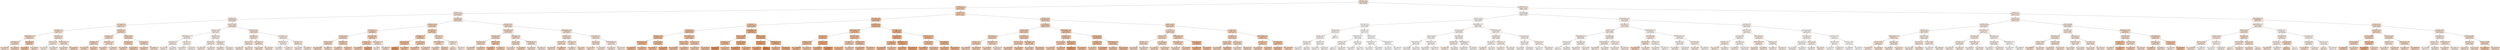digraph Tree {
node [shape=box, style="filled", color="black"] ;
0 [label="days_left <= 15.5\nmse = 13992056.445\nsamples = 165332\nvalue = 6570.569", fillcolor="#fae6d7"] ;
1 [label="duration <= 4.46\nmse = 18066875.084\nsamples = 43961\nvalue = 10531.393", fillcolor="#f6d3ba"] ;
0 -> 1 [labeldistance=2.5, labelangle=45, headlabel="True"] ;
2 [label="duration <= 2.54\nmse = 5511511.634\nsamples = 6838\nvalue = 6640.402", fillcolor="#fae6d7"] ;
1 -> 2 ;
3 [label="days_left <= 3.5\nmse = 2994254.91\nsamples = 4456\nvalue = 5949.857", fillcolor="#fae9dc"] ;
2 -> 3 ;
4 [label="source_city <= 2.5\nmse = 8284647.625\nsamples = 573\nvalue = 7772.443", fillcolor="#f9e0ce"] ;
3 -> 4 ;
5 [label="days_left <= 1.5\nmse = 6659275.444\nsamples = 384\nvalue = 7142.12", fillcolor="#f9e3d3"] ;
4 -> 5 ;
6 [label="destination_city <= 4.5\nmse = 9319561.542\nsamples = 113\nvalue = 8373.876", fillcolor="#f8ddca"] ;
5 -> 6 ;
7 [label="source_city <= 1.5\nmse = 7486984.567\nsamples = 105\nvalue = 8028.152", fillcolor="#f8dfcc"] ;
6 -> 7 ;
8 [label="mse = 6494675.073\nsamples = 87\nvalue = 7611.276", fillcolor="#f9e1d0"] ;
7 -> 8 ;
9 [label="mse = 7383346.497\nsamples = 18\nvalue = 10043.056", fillcolor="#f6d5bd"] ;
7 -> 9 ;
10 [label="source_city <= 1.0\nmse = 11213339.5\nsamples = 8\nvalue = 12911.5", fillcolor="#f4c7a8"] ;
6 -> 10 ;
11 [label="mse = 5124481.25\nsamples = 6\nvalue = 14430.5", fillcolor="#f2c09c"] ;
10 -> 11 ;
12 [label="mse = 1791582.25\nsamples = 2\nvalue = 8354.5", fillcolor="#f8ddca"] ;
10 -> 12 ;
13 [label="duration <= 1.71\nmse = 4653565.984\nsamples = 271\nvalue = 6628.509", fillcolor="#fae6d7"] ;
5 -> 13 ;
14 [label="duration <= 1.125\nmse = 2050082.479\nsamples = 65\nvalue = 5274.169", fillcolor="#fbece1"] ;
13 -> 14 ;
15 [label="mse = 542501.56\nsamples = 10\nvalue = 4091.2", fillcolor="#fcf2ea"] ;
14 -> 15 ;
16 [label="mse = 2023487.099\nsamples = 55\nvalue = 5489.255", fillcolor="#fbebe0"] ;
14 -> 16 ;
17 [label="destination_city <= 4.5\nmse = 4713669.73\nsamples = 206\nvalue = 7055.85", fillcolor="#f9e4d4"] ;
13 -> 17 ;
18 [label="mse = 3115509.561\nsamples = 190\nvalue = 6811.916", fillcolor="#fae5d6"] ;
17 -> 18 ;
19 [label="mse = 14594269.621\nsamples = 16\nvalue = 9952.562", fillcolor="#f6d6be"] ;
17 -> 19 ;
20 [label="duration <= 1.54\nmse = 9139679.773\nsamples = 189\nvalue = 9053.101", fillcolor="#f7dac5"] ;
4 -> 20 ;
21 [label="days_left <= 1.5\nmse = 8004514.903\nsamples = 67\nvalue = 7870.851", fillcolor="#f9e0ce"] ;
20 -> 21 ;
22 [label="duration <= 1.29\nmse = 6666436.595\nsamples = 11\nvalue = 9711.636", fillcolor="#f7d7c0"] ;
21 -> 22 ;
23 [label="mse = 7416260.765\nsamples = 9\nvalue = 9368.111", fillcolor="#f7d8c2"] ;
22 -> 23 ;
24 [label="mse = 371490.25\nsamples = 2\nvalue = 11257.5", fillcolor="#f5cfb4"] ;
22 -> 24 ;
25 [label="destination_city <= 1.0\nmse = 7471012.946\nsamples = 56\nvalue = 7509.268", fillcolor="#f9e1d0"] ;
21 -> 25 ;
26 [label="mse = 4728152.25\nsamples = 6\nvalue = 9029.5", fillcolor="#f7dac5"] ;
25 -> 26 ;
27 [label="mse = 7489543.614\nsamples = 50\nvalue = 7326.84", fillcolor="#f9e2d2"] ;
25 -> 27 ;
28 [label="duration <= 2.04\nmse = 8573943.298\nsamples = 122\nvalue = 9702.369", fillcolor="#f7d7c0"] ;
20 -> 28 ;
29 [label="duration <= 1.875\nmse = 9966829.346\nsamples = 23\nvalue = 10757.043", fillcolor="#f6d2b8"] ;
28 -> 29 ;
30 [label="mse = 5992461.688\nsamples = 12\nvalue = 9624.25", fillcolor="#f7d7c0"] ;
29 -> 30 ;
31 [label="mse = 11375486.512\nsamples = 11\nvalue = 11992.818", fillcolor="#f4ccaf"] ;
29 -> 31 ;
32 [label="source_city <= 4.5\nmse = 7931883.963\nsamples = 99\nvalue = 9457.343", fillcolor="#f7d8c2"] ;
28 -> 32 ;
33 [label="mse = 7012082.221\nsamples = 84\nvalue = 9824.571", fillcolor="#f7d6bf"] ;
32 -> 33 ;
34 [label="mse = 8098481.182\nsamples = 15\nvalue = 7400.867", fillcolor="#f9e2d1"] ;
32 -> 34 ;
35 [label="duration <= 1.625\nmse = 1651046.697\nsamples = 3883\nvalue = 5680.904", fillcolor="#fbeade"] ;
3 -> 35 ;
36 [label="duration <= 1.125\nmse = 507175.095\nsamples = 891\nvalue = 4401.4", fillcolor="#fcf0e8"] ;
35 -> 36 ;
37 [label="destination_city <= 4.5\nmse = 299949.515\nsamples = 189\nvalue = 3871.661", fillcolor="#fcf3ec"] ;
36 -> 37 ;
38 [label="source_city <= 4.5\nmse = 253507.956\nsamples = 113\nvalue = 4090.009", fillcolor="#fcf2ea"] ;
37 -> 38 ;
39 [label="mse = 19718.658\nsamples = 77\nvalue = 4424.792", fillcolor="#fcf0e8"] ;
38 -> 39 ;
40 [label="mse = 1082.608\nsamples = 36\nvalue = 3373.944", fillcolor="#fdf5f0"] ;
38 -> 40 ;
41 [label="days_left <= 7.5\nmse = 192718.197\nsamples = 76\nvalue = 3547.013", fillcolor="#fdf4ee"] ;
37 -> 41 ;
42 [label="mse = 684839.543\nsamples = 17\nvalue = 3729.529", fillcolor="#fdf3ed"] ;
41 -> 42 ;
43 [label="mse = 38556.448\nsamples = 59\nvalue = 3494.424", fillcolor="#fdf5ef"] ;
41 -> 43 ;
44 [label="duration <= 1.54\nmse = 467073.394\nsamples = 702\nvalue = 4544.021", fillcolor="#fcf0e7"] ;
36 -> 44 ;
45 [label="days_left <= 4.5\nmse = 403667.322\nsamples = 610\nvalue = 4467.231", fillcolor="#fcf0e7"] ;
44 -> 45 ;
46 [label="mse = 1565215.918\nsamples = 38\nvalue = 5137.763", fillcolor="#fbede2"] ;
45 -> 46 ;
47 [label="mse = 294647.768\nsamples = 572\nvalue = 4422.685", fillcolor="#fcf0e8"] ;
45 -> 47 ;
48 [label="source_city <= 3.0\nmse = 589148.97\nsamples = 92\nvalue = 5053.174", fillcolor="#fbede3"] ;
44 -> 48 ;
49 [label="mse = 558996.12\nsamples = 61\nvalue = 5240.246", fillcolor="#fbece1"] ;
48 -> 49 ;
50 [label="mse = 444114.512\nsamples = 31\nvalue = 4685.065", fillcolor="#fcefe6"] ;
48 -> 50 ;
51 [label="days_left <= 14.5\nmse = 1358973.544\nsamples = 2992\nvalue = 6061.933", fillcolor="#fae8db"] ;
35 -> 51 ;
52 [label="source_city <= 2.5\nmse = 946083.545\nsamples = 2712\nvalue = 6210.7", fillcolor="#fae8da"] ;
51 -> 52 ;
53 [label="duration <= 1.875\nmse = 558174.172\nsamples = 1850\nvalue = 6016.29", fillcolor="#fae8dc"] ;
52 -> 53 ;
54 [label="mse = 799021.378\nsamples = 333\nvalue = 5553.003", fillcolor="#fbebdf"] ;
53 -> 54 ;
55 [label="mse = 447847.932\nsamples = 1517\nvalue = 6117.987", fillcolor="#fae8db"] ;
53 -> 55 ;
56 [label="source_city <= 3.5\nmse = 1523401.783\nsamples = 862\nvalue = 6627.937", fillcolor="#fae6d7"] ;
52 -> 56 ;
57 [label="mse = 1172728.848\nsamples = 342\nvalue = 7103.944", fillcolor="#f9e3d3"] ;
56 -> 57 ;
58 [label="mse = 1507004.497\nsamples = 520\nvalue = 6314.871", fillcolor="#fae7d9"] ;
56 -> 58 ;
59 [label="source_city <= 1.5\nmse = 3067510.475\nsamples = 280\nvalue = 4621.018", fillcolor="#fcefe6"] ;
51 -> 59 ;
60 [label="destination_city <= 1.5\nmse = 2137803.771\nsamples = 163\nvalue = 3604.227", fillcolor="#fdf4ee"] ;
59 -> 60 ;
61 [label="mse = 596596.342\nsamples = 89\nvalue = 2798.079", fillcolor="#fef8f4"] ;
60 -> 61 ;
62 [label="mse = 2269771.142\nsamples = 74\nvalue = 4573.784", fillcolor="#fcefe7"] ;
60 -> 62 ;
63 [label="source_city <= 2.5\nmse = 915775.441\nsamples = 117\nvalue = 6037.573", fillcolor="#fae8db"] ;
59 -> 63 ;
64 [label="mse = 72016.499\nsamples = 31\nvalue = 5204.871", fillcolor="#fbece2"] ;
63 -> 64 ;
65 [label="mse = 879881.475\nsamples = 86\nvalue = 6337.733", fillcolor="#fae7d9"] ;
63 -> 65 ;
66 [label="days_left <= 3.5\nmse = 7659740.484\nsamples = 2382\nvalue = 7932.202", fillcolor="#f8dfcd"] ;
2 -> 66 ;
67 [label="duration <= 3.96\nmse = 14875402.546\nsamples = 350\nvalue = 10262.84", fillcolor="#f6d4bc"] ;
66 -> 67 ;
68 [label="source_city <= 2.5\nmse = 13149050.117\nsamples = 290\nvalue = 9900.779", fillcolor="#f7d6be"] ;
67 -> 68 ;
69 [label="duration <= 3.79\nmse = 9762392.961\nsamples = 200\nvalue = 9219.065", fillcolor="#f7d9c4"] ;
68 -> 69 ;
70 [label="duration <= 2.875\nmse = 9731882.068\nsamples = 189\nvalue = 9081.974", fillcolor="#f7dac5"] ;
69 -> 70 ;
71 [label="mse = 10044747.627\nsamples = 119\nvalue = 9575.891", fillcolor="#f7d7c1"] ;
70 -> 71 ;
72 [label="mse = 8080260.787\nsamples = 70\nvalue = 8242.314", fillcolor="#f8decb"] ;
70 -> 72 ;
73 [label="source_city <= 0.5\nmse = 4415421.157\nsamples = 11\nvalue = 11574.545", fillcolor="#f5ceb2"] ;
69 -> 73 ;
74 [label="mse = 6082108.222\nsamples = 3\nvalue = 10114.667", fillcolor="#f6d5bd"] ;
73 -> 74 ;
75 [label="mse = 2691489.75\nsamples = 8\nvalue = 12122.0", fillcolor="#f4cbae"] ;
73 -> 75 ;
76 [label="duration <= 3.835\nmse = 17347227.099\nsamples = 90\nvalue = 11415.7", fillcolor="#f5cfb3"] ;
68 -> 76 ;
77 [label="duration <= 3.71\nmse = 16605224.877\nsamples = 84\nvalue = 11735.167", fillcolor="#f5cdb1"] ;
76 -> 77 ;
78 [label="mse = 15486429.102\nsamples = 82\nvalue = 11551.537", fillcolor="#f5ceb2"] ;
77 -> 78 ;
79 [label="mse = 4410000.0\nsamples = 2\nvalue = 19264.0", fillcolor="#eda978"] ;
77 -> 79 ;
80 [label="destination_city <= 3.5\nmse = 6302878.472\nsamples = 6\nvalue = 6943.167", fillcolor="#f9e4d5"] ;
76 -> 80 ;
81 [label="mse = 33856.0\nsamples = 2\nvalue = 4637.0", fillcolor="#fcefe6"] ;
80 -> 81 ;
82 [label="mse = 5448586.188\nsamples = 4\nvalue = 8096.25", fillcolor="#f8dfcc"] ;
80 -> 82 ;
83 [label="source_city <= 3.5\nmse = 19523487.56\nsamples = 60\nvalue = 12012.8", fillcolor="#f4ccae"] ;
67 -> 83 ;
84 [label="days_left <= 1.5\nmse = 19080637.618\nsamples = 50\nvalue = 12694.68", fillcolor="#f4c8a9"] ;
83 -> 84 ;
85 [label="duration <= 4.125\nmse = 17714897.884\nsamples = 11\nvalue = 14919.455", fillcolor="#f2be99"] ;
84 -> 85 ;
86 [label="mse = 0.0\nsamples = 1\nvalue = 23501.0", fillcolor="#e99558"] ;
85 -> 86 ;
87 [label="mse = 11385666.21\nsamples = 10\nvalue = 14061.3", fillcolor="#f2c29f"] ;
85 -> 87 ;
88 [label="duration <= 4.375\nmse = 17676042.199\nsamples = 39\nvalue = 12067.179", fillcolor="#f4cbae"] ;
84 -> 88 ;
89 [label="mse = 17598848.795\nsamples = 33\nvalue = 12377.515", fillcolor="#f4caac"] ;
88 -> 89 ;
90 [label="mse = 14657586.889\nsamples = 6\nvalue = 10360.333", fillcolor="#f6d4bb"] ;
88 -> 90 ;
91 [label="source_city <= 4.5\nmse = 7788927.24\nsamples = 10\nvalue = 8603.4", fillcolor="#f8dcc8"] ;
83 -> 91 ;
92 [label="destination_city <= 4.0\nmse = 5208541.061\nsamples = 7\nvalue = 9832.714", fillcolor="#f7d6bf"] ;
91 -> 92 ;
93 [label="mse = 5521664.24\nsamples = 5\nvalue = 9148.6", fillcolor="#f7d9c4"] ;
92 -> 93 ;
94 [label="mse = 330625.0\nsamples = 2\nvalue = 11543.0", fillcolor="#f5ceb2"] ;
92 -> 94 ;
95 [label="days_left <= 2.5\nmse = 2055944.667\nsamples = 3\nvalue = 5735.0", fillcolor="#fbeade"] ;
91 -> 95 ;
96 [label="mse = 0.0\nsamples = 1\nvalue = 7651.0", fillcolor="#f9e1cf"] ;
95 -> 96 ;
97 [label="mse = 330625.0\nsamples = 2\nvalue = 4777.0", fillcolor="#fceee5"] ;
95 -> 97 ;
98 [label="days_left <= 10.5\nmse = 5320124.531\nsamples = 2032\nvalue = 7530.764", fillcolor="#f9e1d0"] ;
66 -> 98 ;
99 [label="destination_city <= 0.5\nmse = 6294288.659\nsamples = 1103\nvalue = 7901.715", fillcolor="#f8dfcd"] ;
98 -> 99 ;
100 [label="source_city <= 3.5\nmse = 6874809.026\nsamples = 152\nvalue = 9034.987", fillcolor="#f7dac5"] ;
99 -> 100 ;
101 [label="duration <= 4.125\nmse = 5381429.589\nsamples = 142\nvalue = 8731.296", fillcolor="#f8dbc7"] ;
100 -> 101 ;
102 [label="mse = 3816489.983\nsamples = 107\nvalue = 8143.346", fillcolor="#f8decc"] ;
101 -> 102 ;
103 [label="mse = 5878048.534\nsamples = 35\nvalue = 10528.743", fillcolor="#f6d3ba"] ;
101 -> 103 ;
104 [label="duration <= 3.625\nmse = 8174248.44\nsamples = 10\nvalue = 13347.4", fillcolor="#f3c5a4"] ;
100 -> 104 ;
105 [label="mse = 2385503.25\nsamples = 4\nvalue = 16042.5", fillcolor="#f0b890"] ;
104 -> 105 ;
106 [label="mse = 3962785.222\nsamples = 6\nvalue = 11550.667", fillcolor="#f5ceb2"] ;
104 -> 106 ;
107 [label="source_city <= 1.5\nmse = 5963421.368\nsamples = 951\nvalue = 7720.583", fillcolor="#f9e0cf"] ;
99 -> 107 ;
108 [label="duration <= 4.21\nmse = 6577588.47\nsamples = 448\nvalue = 8191.085", fillcolor="#f8decb"] ;
107 -> 108 ;
109 [label="mse = 2718179.322\nsamples = 382\nvalue = 7884.183", fillcolor="#f9e0ce"] ;
108 -> 109 ;
110 [label="mse = 25214954.663\nsamples = 66\nvalue = 9967.394", fillcolor="#f6d6be"] ;
108 -> 110 ;
111 [label="destination_city <= 2.5\nmse = 5043635.367\nsamples = 503\nvalue = 7301.527", fillcolor="#f9e2d2"] ;
107 -> 111 ;
112 [label="mse = 4165421.021\nsamples = 361\nvalue = 7861.061", fillcolor="#f9e0ce"] ;
111 -> 112 ;
113 [label="mse = 4456911.822\nsamples = 142\nvalue = 5879.049", fillcolor="#fae9dd"] ;
111 -> 113 ;
114 [label="destination_city <= 1.5\nmse = 3806144.362\nsamples = 929\nvalue = 7090.334", fillcolor="#f9e3d4"] ;
98 -> 114 ;
115 [label="duration <= 3.71\nmse = 2734073.635\nsamples = 395\nvalue = 7490.451", fillcolor="#f9e1d1"] ;
114 -> 115 ;
116 [label="duration <= 3.54\nmse = 2109272.744\nsamples = 308\nvalue = 7740.925", fillcolor="#f9e0cf"] ;
115 -> 116 ;
117 [label="mse = 864265.561\nsamples = 299\nvalue = 7627.505", fillcolor="#f9e1d0"] ;
116 -> 117 ;
118 [label="mse = 28845415.111\nsamples = 9\nvalue = 11509.0", fillcolor="#f5ceb2"] ;
116 -> 118 ;
119 [label="source_city <= 4.5\nmse = 3937602.734\nsamples = 87\nvalue = 6603.713", fillcolor="#fae6d7"] ;
115 -> 119 ;
120 [label="mse = 3884623.712\nsamples = 82\nvalue = 6475.463", fillcolor="#fae6d8"] ;
119 -> 120 ;
121 [label="mse = 112896.0\nsamples = 5\nvalue = 8707.0", fillcolor="#f8dcc7"] ;
119 -> 121 ;
122 [label="source_city <= 1.5\nmse = 4393137.951\nsamples = 534\nvalue = 6794.367", fillcolor="#fae5d6"] ;
114 -> 122 ;
123 [label="days_left <= 14.5\nmse = 5160159.9\nsamples = 339\nvalue = 7356.36", fillcolor="#f9e2d2"] ;
122 -> 123 ;
124 [label="mse = 3215120.193\nsamples = 273\nvalue = 7723.78", fillcolor="#f9e0cf"] ;
123 -> 124 ;
125 [label="mse = 10337408.032\nsamples = 66\nvalue = 5836.576", fillcolor="#fbe9dd"] ;
123 -> 125 ;
126 [label="destination_city <= 2.5\nmse = 1556096.396\nsamples = 195\nvalue = 5817.364", fillcolor="#fbe9dd"] ;
122 -> 126 ;
127 [label="mse = 1651373.127\nsamples = 85\nvalue = 6583.753", fillcolor="#fae6d7"] ;
126 -> 127 ;
128 [label="mse = 677898.512\nsamples = 110\nvalue = 5225.155", fillcolor="#fbece2"] ;
126 -> 128 ;
129 [label="days_left <= 3.5\nmse = 17077142.671\nsamples = 37123\nvalue = 11248.108", fillcolor="#f5cfb4"] ;
1 -> 129 ;
130 [label="source_city <= 2.5\nmse = 25983769.389\nsamples = 4806\nvalue = 14715.161", fillcolor="#f2bf9a"] ;
129 -> 130 ;
131 [label="stops <= 1.5\nmse = 23110314.522\nsamples = 3130\nvalue = 14042.333", fillcolor="#f2c29f"] ;
130 -> 131 ;
132 [label="days_left <= 1.5\nmse = 21519611.323\nsamples = 2890\nvalue = 13747.454", fillcolor="#f3c3a1"] ;
131 -> 132 ;
133 [label="duration <= 10.79\nmse = 20944729.505\nsamples = 793\nvalue = 15014.395", fillcolor="#f1bd98"] ;
132 -> 133 ;
134 [label="destination_city <= 3.5\nmse = 21125916.344\nsamples = 297\nvalue = 15897.886", fillcolor="#f1b991"] ;
133 -> 134 ;
135 [label="mse = 21688839.171\nsamples = 227\nvalue = 16244.075", fillcolor="#f0b78f"] ;
134 -> 135 ;
136 [label="mse = 17651464.527\nsamples = 70\nvalue = 14775.243", fillcolor="#f2bf9a"] ;
134 -> 136 ;
137 [label="duration <= 29.79\nmse = 20088978.938\nsamples = 496\nvalue = 14485.369", fillcolor="#f2c09c"] ;
133 -> 137 ;
138 [label="mse = 19818851.707\nsamples = 487\nvalue = 14393.94", fillcolor="#f2c09d"] ;
137 -> 138 ;
139 [label="mse = 9777784.889\nsamples = 9\nvalue = 19432.667", fillcolor="#eda877"] ;
137 -> 139 ;
140 [label="destination_city <= 3.5\nmse = 20900468.576\nsamples = 2097\nvalue = 13268.349", fillcolor="#f3c6a5"] ;
132 -> 140 ;
141 [label="duration <= 10.625\nmse = 23117351.703\nsamples = 1440\nvalue = 13790.468", fillcolor="#f3c3a1"] ;
140 -> 141 ;
142 [label="mse = 24145268.921\nsamples = 538\nvalue = 14425.63", fillcolor="#f2c09c"] ;
141 -> 142 ;
143 [label="mse = 22120098.133\nsamples = 902\nvalue = 13411.624", fillcolor="#f3c5a4"] ;
141 -> 143 ;
144 [label="source_city <= 1.5\nmse = 14134465.589\nsamples = 657\nvalue = 12123.979", fillcolor="#f4cbae"] ;
140 -> 144 ;
145 [label="mse = 11616270.694\nsamples = 489\nvalue = 11479.303", fillcolor="#f5ceb2"] ;
144 -> 145 ;
146 [label="mse = 16733366.497\nsamples = 168\nvalue = 14000.446", fillcolor="#f2c2a0"] ;
144 -> 146 ;
147 [label="destination_city <= 3.5\nmse = 28609607.408\nsamples = 240\nvalue = 17593.158", fillcolor="#efb184"] ;
131 -> 147 ;
148 [label="duration <= 16.875\nmse = 37767456.545\nsamples = 121\nvalue = 16461.554", fillcolor="#f0b68d"] ;
147 -> 148 ;
149 [label="days_left <= 1.5\nmse = 50104098.132\nsamples = 59\nvalue = 14696.627", fillcolor="#f2bf9a"] ;
148 -> 149 ;
150 [label="mse = 4387178.5\nsamples = 4\nvalue = 24602.0", fillcolor="#e88f50"] ;
149 -> 150 ;
151 [label="mse = 45774263.126\nsamples = 55\nvalue = 13976.236", fillcolor="#f2c2a0"] ;
149 -> 151 ;
152 [label="duration <= 23.25\nmse = 20242696.784\nsamples = 62\nvalue = 18141.081", fillcolor="#eeae80"] ;
148 -> 152 ;
153 [label="mse = 21291852.484\nsamples = 17\nvalue = 21564.471", fillcolor="#eb9e67"] ;
152 -> 153 ;
154 [label="mse = 13746370.293\nsamples = 45\nvalue = 16847.8", fillcolor="#f0b58a"] ;
152 -> 154 ;
155 [label="duration <= 22.125\nmse = 16671860.641\nsamples = 119\nvalue = 18743.782", fillcolor="#eeab7c"] ;
147 -> 155 ;
156 [label="duration <= 21.79\nmse = 22075120.522\nsamples = 51\nvalue = 20240.549", fillcolor="#eca471"] ;
155 -> 156 ;
157 [label="mse = 21408723.254\nsamples = 50\nvalue = 20093.16", fillcolor="#eca572"] ;
156 -> 157 ;
158 [label="mse = 0.0\nsamples = 1\nvalue = 27610.0", fillcolor="#e58139"] ;
156 -> 158 ;
159 [label="destination_city <= 4.5\nmse = 9679004.958\nsamples = 68\nvalue = 17621.206", fillcolor="#efb184"] ;
155 -> 159 ;
160 [label="mse = 7465014.088\nsamples = 20\nvalue = 15688.25", fillcolor="#f1ba93"] ;
159 -> 160 ;
161 [label="mse = 8396035.406\nsamples = 48\nvalue = 18426.604", fillcolor="#eead7e"] ;
159 -> 161 ;
162 [label="duration <= 12.04\nmse = 28925754.345\nsamples = 1676\nvalue = 15971.696", fillcolor="#f1b991"] ;
130 -> 162 ;
163 [label="destination_city <= 0.5\nmse = 31844567.366\nsamples = 693\nvalue = 14720.791", fillcolor="#f2bf9a"] ;
162 -> 163 ;
164 [label="source_city <= 4.5\nmse = 29339419.6\nsamples = 170\nvalue = 16195.847", fillcolor="#f0b88f"] ;
163 -> 164 ;
165 [label="duration <= 10.54\nmse = 28493879.628\nsamples = 123\nvalue = 15211.439", fillcolor="#f1bc96"] ;
164 -> 165 ;
166 [label="mse = 17186430.018\nsamples = 82\nvalue = 16254.61", fillcolor="#f0b78f"] ;
165 -> 166 ;
167 [label="mse = 44579547.795\nsamples = 41\nvalue = 13125.098", fillcolor="#f3c6a6"] ;
165 -> 167 ;
168 [label="duration <= 10.79\nmse = 22379274.358\nsamples = 47\nvalue = 18772.064", fillcolor="#eeab7c"] ;
164 -> 168 ;
169 [label="mse = 12399619.342\nsamples = 35\nvalue = 17326.171", fillcolor="#efb286"] ;
168 -> 169 ;
170 [label="mse = 27604344.854\nsamples = 12\nvalue = 22989.25", fillcolor="#ea975c"] ;
168 -> 170 ;
171 [label="duration <= 6.125\nmse = 31721738.495\nsamples = 523\nvalue = 14241.327", fillcolor="#f2c19e"] ;
163 -> 171 ;
172 [label="days_left <= 1.5\nmse = 26632317.196\nsamples = 82\nvalue = 11973.329", fillcolor="#f4ccaf"] ;
171 -> 172 ;
173 [label="mse = 41727145.923\nsamples = 14\nvalue = 15928.929", fillcolor="#f1b991"] ;
172 -> 173 ;
174 [label="mse = 19639937.408\nsamples = 68\nvalue = 11158.941", fillcolor="#f5d0b5"] ;
172 -> 174 ;
175 [label="duration <= 10.29\nmse = 31533782.171\nsamples = 441\nvalue = 14663.041", fillcolor="#f2bf9b"] ;
171 -> 175 ;
176 [label="mse = 32305528.668\nsamples = 344\nvalue = 15101.328", fillcolor="#f1bd97"] ;
175 -> 176 ;
177 [label="mse = 25699646.622\nsamples = 97\nvalue = 13108.701", fillcolor="#f3c7a6"] ;
175 -> 177 ;
178 [label="days_left <= 2.5\nmse = 24987208.803\nsamples = 983\nvalue = 16853.565", fillcolor="#f0b58a"] ;
162 -> 178 ;
179 [label="source_city <= 3.5\nmse = 26216289.873\nsamples = 570\nvalue = 17834.184", fillcolor="#efb083"] ;
178 -> 179 ;
180 [label="stops <= 1.5\nmse = 20660683.167\nsamples = 299\nvalue = 16437.682", fillcolor="#f0b78d"] ;
179 -> 180 ;
181 [label="mse = 19701133.762\nsamples = 275\nvalue = 16700.473", fillcolor="#f0b58b"] ;
180 -> 181 ;
182 [label="mse = 21797253.332\nsamples = 24\nvalue = 13426.542", fillcolor="#f3c5a4"] ;
180 -> 182 ;
183 [label="destination_city <= 1.5\nmse = 27820157.745\nsamples = 271\nvalue = 19374.974", fillcolor="#eda877"] ;
179 -> 183 ;
184 [label="mse = 22659955.55\nsamples = 120\nvalue = 17517.817", fillcolor="#efb185"] ;
183 -> 184 ;
185 [label="mse = 27001784.795\nsamples = 151\nvalue = 20850.861", fillcolor="#eca16c"] ;
183 -> 185 ;
186 [label="destination_city <= 1.5\nmse = 20132045.34\nsamples = 413\nvalue = 15500.167", fillcolor="#f1bb94"] ;
178 -> 186 ;
187 [label="duration <= 14.46\nmse = 24114035.247\nsamples = 152\nvalue = 14310.553", fillcolor="#f2c19d"] ;
186 -> 187 ;
188 [label="mse = 46049995.864\nsamples = 26\nvalue = 17384.462", fillcolor="#efb286"] ;
187 -> 188 ;
189 [label="mse = 17235456.078\nsamples = 126\nvalue = 13676.254", fillcolor="#f3c4a2"] ;
187 -> 189 ;
190 [label="source_city <= 4.5\nmse = 16508889.47\nsamples = 261\nvalue = 16192.969", fillcolor="#f0b88f"] ;
186 -> 190 ;
191 [label="mse = 16199353.238\nsamples = 188\nvalue = 15665.963", fillcolor="#f1ba93"] ;
190 -> 191 ;
192 [label="mse = 14748733.388\nsamples = 73\nvalue = 17550.192", fillcolor="#efb185"] ;
190 -> 192 ;
193 [label="days_left <= 10.5\nmse = 13699142.899\nsamples = 32317\nvalue = 10732.508", fillcolor="#f6d2b8"] ;
129 -> 193 ;
194 [label="stops <= 1.5\nmse = 14216954.676\nsamples = 17456\nvalue = 11514.711", fillcolor="#f5ceb2"] ;
193 -> 194 ;
195 [label="duration <= 8.46\nmse = 13358439.83\nsamples = 16105\nvalue = 11305.176", fillcolor="#f5cfb4"] ;
194 -> 195 ;
196 [label="source_city <= 3.5\nmse = 13088638.54\nsamples = 4272\nvalue = 10437.442", fillcolor="#f6d3ba"] ;
195 -> 196 ;
197 [label="days_left <= 8.5\nmse = 12927745.614\nsamples = 3156\nvalue = 10697.316", fillcolor="#f6d2b8"] ;
196 -> 197 ;
198 [label="mse = 11464039.493\nsamples = 2224\nvalue = 10427.783", fillcolor="#f6d3ba"] ;
197 -> 198 ;
199 [label="mse = 15833506.089\nsamples = 932\nvalue = 11340.491", fillcolor="#f5cfb4"] ;
197 -> 199 ;
200 [label="destination_city <= 3.5\nmse = 12812557.805\nsamples = 1116\nvalue = 9702.53", fillcolor="#f7d7c0"] ;
196 -> 200 ;
201 [label="mse = 11651182.369\nsamples = 932\nvalue = 10132.202", fillcolor="#f6d5bd"] ;
200 -> 201 ;
202 [label="mse = 13023427.205\nsamples = 184\nvalue = 7526.152", fillcolor="#f9e1d0"] ;
200 -> 202 ;
203 [label="source_city <= 2.5\nmse = 13085866.667\nsamples = 11833\nvalue = 11618.45", fillcolor="#f5ceb1"] ;
195 -> 203 ;
204 [label="duration <= 27.125\nmse = 11203203.736\nsamples = 6575\nvalue = 11196.905", fillcolor="#f5d0b5"] ;
203 -> 204 ;
205 [label="mse = 10926316.047\nsamples = 6255\nvalue = 11099.634", fillcolor="#f5d0b5"] ;
204 -> 205 ;
206 [label="mse = 12815446.405\nsamples = 320\nvalue = 13098.247", fillcolor="#f3c7a6"] ;
204 -> 206 ;
207 [label="destination_city <= 0.5\nmse = 14940013.978\nsamples = 5258\nvalue = 12145.581", fillcolor="#f4cbad"] ;
203 -> 207 ;
208 [label="mse = 13778004.232\nsamples = 1360\nvalue = 11269.197", fillcolor="#f5cfb4"] ;
207 -> 208 ;
209 [label="mse = 14983972.178\nsamples = 3898\nvalue = 12451.348", fillcolor="#f4caab"] ;
207 -> 209 ;
210 [label="destination_city <= 2.5\nmse = 17688621.328\nsamples = 1351\nvalue = 14012.537", fillcolor="#f2c29f"] ;
194 -> 210 ;
211 [label="source_city <= 4.5\nmse = 16528725.472\nsamples = 492\nvalue = 12256.827", fillcolor="#f4cbad"] ;
210 -> 211 ;
212 [label="duration <= 19.125\nmse = 12824286.411\nsamples = 441\nvalue = 11802.805", fillcolor="#f5cdb0"] ;
211 -> 212 ;
213 [label="mse = 15285618.254\nsamples = 328\nvalue = 11273.409", fillcolor="#f5cfb4"] ;
212 -> 213 ;
214 [label="mse = 2505080.585\nsamples = 113\nvalue = 13339.46", fillcolor="#f3c5a4"] ;
212 -> 214 ;
215 [label="duration <= 12.455\nmse = 31365617.11\nsamples = 51\nvalue = 16182.784", fillcolor="#f0b88f"] ;
211 -> 215 ;
216 [label="mse = 46291262.017\nsamples = 11\nvalue = 21799.273", fillcolor="#eb9d65"] ;
215 -> 216 ;
217 [label="mse = 16200619.438\nsamples = 40\nvalue = 14638.25", fillcolor="#f2bf9b"] ;
215 -> 217 ;
218 [label="source_city <= 2.5\nmse = 15576193.089\nsamples = 859\nvalue = 15018.136", fillcolor="#f1bd98"] ;
210 -> 218 ;
219 [label="duration <= 7.25\nmse = 15859716.463\nsamples = 533\nvalue = 15787.137", fillcolor="#f1ba92"] ;
218 -> 219 ;
220 [label="mse = 6073100.852\nsamples = 13\nvalue = 11539.615", fillcolor="#f5ceb2"] ;
219 -> 220 ;
221 [label="mse = 15642069.966\nsamples = 520\nvalue = 15893.325", fillcolor="#f1b991"] ;
219 -> 221 ;
222 [label="destination_city <= 4.5\nmse = 12564997.273\nsamples = 326\nvalue = 13760.844", fillcolor="#f3c3a1"] ;
218 -> 222 ;
223 [label="mse = 6245456.711\nsamples = 221\nvalue = 12949.362", fillcolor="#f3c7a7"] ;
222 -> 223 ;
224 [label="mse = 21562954.605\nsamples = 105\nvalue = 15468.819", fillcolor="#f1bb94"] ;
222 -> 224 ;
225 [label="duration <= 11.875\nmse = 11528054.87\nsamples = 14861\nvalue = 9813.718", fillcolor="#f7d6bf"] ;
193 -> 225 ;
226 [label="stops <= 1.5\nmse = 12392791.958\nsamples = 7789\nvalue = 9178.496", fillcolor="#f7d9c4"] ;
225 -> 226 ;
227 [label="duration <= 8.29\nmse = 11227421.143\nsamples = 7315\nvalue = 9056.051", fillcolor="#f7dac5"] ;
226 -> 227 ;
228 [label="days_left <= 14.5\nmse = 9811532.754\nsamples = 3865\nvalue = 8720.821", fillcolor="#f8dcc7"] ;
227 -> 228 ;
229 [label="mse = 9165207.08\nsamples = 3083\nvalue = 8887.836", fillcolor="#f8dbc6"] ;
228 -> 229 ;
230 [label="mse = 11816120.518\nsamples = 782\nvalue = 8062.375", fillcolor="#f8dfcc"] ;
228 -> 230 ;
231 [label="source_city <= 1.5\nmse = 12546689.356\nsamples = 3450\nvalue = 9431.604", fillcolor="#f7d8c2"] ;
227 -> 231 ;
232 [label="mse = 11083262.157\nsamples = 1198\nvalue = 8861.462", fillcolor="#f8dbc6"] ;
231 -> 232 ;
233 [label="mse = 13060276.161\nsamples = 2252\nvalue = 9734.904", fillcolor="#f7d7c0"] ;
231 -> 233 ;
234 [label="destination_city <= 4.5\nmse = 26575267.603\nsamples = 474\nvalue = 11068.131", fillcolor="#f5d0b6"] ;
226 -> 234 ;
235 [label="destination_city <= 2.5\nmse = 22830019.166\nsamples = 405\nvalue = 10218.306", fillcolor="#f6d4bc"] ;
234 -> 235 ;
236 [label="mse = 18773027.658\nsamples = 214\nvalue = 8989.439", fillcolor="#f7dac5"] ;
235 -> 236 ;
237 [label="mse = 23787884.862\nsamples = 191\nvalue = 11595.152", fillcolor="#f5ceb2"] ;
235 -> 237 ;
238 [label="source_city <= 0.5\nmse = 19438084.004\nsamples = 69\nvalue = 16056.232", fillcolor="#f0b890"] ;
234 -> 238 ;
239 [label="mse = 18205329.463\nsamples = 31\nvalue = 17773.613", fillcolor="#efb083"] ;
238 -> 239 ;
240 [label="mse = 16074803.85\nsamples = 38\nvalue = 14655.211", fillcolor="#f2bf9b"] ;
238 -> 240 ;
241 [label="stops <= 1.5\nmse = 9641755.457\nsamples = 7072\nvalue = 10513.342", fillcolor="#f6d3ba"] ;
225 -> 241 ;
242 [label="days_left <= 14.5\nmse = 9040405.138\nsamples = 6277\nvalue = 10281.088", fillcolor="#f6d4bc"] ;
241 -> 242 ;
243 [label="duration <= 27.96\nmse = 8315217.845\nsamples = 5035\nvalue = 10571.363", fillcolor="#f6d3b9"] ;
242 -> 243 ;
244 [label="mse = 8031302.887\nsamples = 4872\nvalue = 10478.415", fillcolor="#f6d3ba"] ;
243 -> 244 ;
245 [label="mse = 8824820.371\nsamples = 163\nvalue = 13349.54", fillcolor="#f3c5a4"] ;
243 -> 245 ;
246 [label="source_city <= 1.5\nmse = 10253926.533\nsamples = 1242\nvalue = 9104.328", fillcolor="#f7dac4"] ;
242 -> 246 ;
247 [label="mse = 9773844.545\nsamples = 476\nvalue = 7621.668", fillcolor="#f9e1d0"] ;
246 -> 247 ;
248 [label="mse = 8337355.204\nsamples = 766\nvalue = 10025.667", fillcolor="#f6d5bd"] ;
246 -> 248 ;
249 [label="destination_city <= 4.5\nmse = 10601107.468\nsamples = 795\nvalue = 12347.126", fillcolor="#f4caac"] ;
241 -> 249 ;
250 [label="duration <= 17.25\nmse = 8500214.657\nsamples = 570\nvalue = 11802.026", fillcolor="#f5cdb0"] ;
249 -> 250 ;
251 [label="mse = 13182573.698\nsamples = 258\nvalue = 10902.942", fillcolor="#f6d1b7"] ;
250 -> 251 ;
252 [label="mse = 3407065.16\nsamples = 312\nvalue = 12545.5", fillcolor="#f4c9aa"] ;
250 -> 252 ;
253 [label="days_left <= 14.5\nmse = 13263694.887\nsamples = 225\nvalue = 13728.044", fillcolor="#f3c4a2"] ;
249 -> 253 ;
254 [label="mse = 9912536.376\nsamples = 167\nvalue = 14560.03", fillcolor="#f2c09b"] ;
253 -> 254 ;
255 [label="mse = 15181028.836\nsamples = 58\nvalue = 11332.5", fillcolor="#f5cfb4"] ;
253 -> 255 ;
256 [label="duration <= 4.21\nmse = 4775701.447\nsamples = 121371\nvalue = 5135.945", fillcolor="#fbede2"] ;
0 -> 256 [labeldistance=2.5, labelangle=-45, headlabel="False"] ;
257 [label="duration <= 2.375\nmse = 1546690.639\nsamples = 17639\nvalue = 3145.237", fillcolor="#fdf6f1"] ;
256 -> 257 ;
258 [label="duration <= 1.375\nmse = 832050.825\nsamples = 10699\nvalue = 2602.3", fillcolor="#fef9f5"] ;
257 -> 258 ;
259 [label="source_city <= 1.0\nmse = 190719.991\nsamples = 2096\nvalue = 1825.587", fillcolor="#fffdfb"] ;
258 -> 259 ;
260 [label="days_left <= 44.5\nmse = 93795.396\nsamples = 143\nvalue = 2759.531", fillcolor="#fef8f4"] ;
259 -> 260 ;
261 [label="days_left <= 20.5\nmse = 84042.847\nsamples = 139\nvalue = 2778.194", fillcolor="#fef8f4"] ;
260 -> 261 ;
262 [label="days_left <= 18.5\nmse = 31484.694\nsamples = 21\nvalue = 2878.143", fillcolor="#fdf8f3"] ;
261 -> 262 ;
263 [label="mse = 51578.512\nsamples = 11\nvalue = 2829.182", fillcolor="#fef8f4"] ;
262 -> 263 ;
264 [label="mse = 3844.0\nsamples = 10\nvalue = 2932.0", fillcolor="#fdf7f3"] ;
262 -> 264 ;
265 [label="days_left <= 24.5\nmse = 91302.19\nsamples = 118\nvalue = 2760.407", fillcolor="#fef8f4"] ;
261 -> 265 ;
266 [label="mse = 112294.81\nsamples = 17\nvalue = 2715.118", fillcolor="#fef8f5"] ;
265 -> 266 ;
267 [label="mse = 87365.435\nsamples = 101\nvalue = 2768.03", fillcolor="#fef8f4"] ;
265 -> 267 ;
268 [label="mse = 0.0\nsamples = 4\nvalue = 2111.0", fillcolor="#fefbf9"] ;
260 -> 268 ;
269 [label="source_city <= 4.5\nmse = 129273.634\nsamples = 1953\nvalue = 1757.203", fillcolor="#fffdfc"] ;
259 -> 269 ;
270 [label="destination_city <= 1.0\nmse = 112234.647\nsamples = 1416\nvalue = 1825.606", fillcolor="#fffdfb"] ;
269 -> 270 ;
271 [label="duration <= 1.29\nmse = 136491.499\nsamples = 26\nvalue = 2675.962", fillcolor="#fef9f5"] ;
270 -> 271 ;
272 [label="mse = 0.0\nsamples = 11\nvalue = 2301.0", fillcolor="#fefaf8"] ;
271 -> 272 ;
273 [label="mse = 57871.929\nsamples = 15\nvalue = 2950.933", fillcolor="#fdf7f3"] ;
271 -> 273 ;
274 [label="days_left <= 17.5\nmse = 98002.224\nsamples = 1390\nvalue = 1809.7", fillcolor="#fffdfb"] ;
270 -> 274 ;
275 [label="mse = 471692.728\nsamples = 80\nvalue = 2091.35", fillcolor="#fefbf9"] ;
274 -> 275 ;
276 [label="mse = 70041.21\nsamples = 1310\nvalue = 1792.5", fillcolor="#fffdfb"] ;
274 -> 276 ;
277 [label="days_left <= 30.5\nmse = 129332.552\nsamples = 537\nvalue = 1576.834", fillcolor="#fffefd"] ;
269 -> 277 ;
278 [label="destination_city <= 3.0\nmse = 207951.771\nsamples = 206\nvalue = 1714.35", fillcolor="#fffdfc"] ;
277 -> 278 ;
279 [label="mse = 147564.297\nsamples = 93\nvalue = 1788.065", fillcolor="#fffdfb"] ;
278 -> 279 ;
280 [label="mse = 249498.429\nsamples = 113\nvalue = 1653.681", fillcolor="#fffdfd"] ;
278 -> 280 ;
281 [label="destination_city <= 3.0\nmse = 61309.795\nsamples = 331\nvalue = 1491.251", fillcolor="#fffefe"] ;
277 -> 281 ;
282 [label="mse = 1251.834\nsamples = 152\nvalue = 1448.408", fillcolor="#fffefe"] ;
281 -> 282 ;
283 [label="mse = 109426.546\nsamples = 179\nvalue = 1527.631", fillcolor="#fffefd"] ;
281 -> 283 ;
284 [label="destination_city <= 2.5\nmse = 805510.575\nsamples = 8603\nvalue = 2791.536", fillcolor="#fef8f4"] ;
258 -> 284 ;
285 [label="source_city <= 2.5\nmse = 445298.884\nsamples = 5878\nvalue = 2596.839", fillcolor="#fef9f5"] ;
284 -> 285 ;
286 [label="duration <= 2.04\nmse = 276496.539\nsamples = 4430\nvalue = 2461.99", fillcolor="#fefaf6"] ;
285 -> 286 ;
287 [label="destination_city <= 1.5\nmse = 42245.069\nsamples = 1596\nvalue = 2211.341", fillcolor="#fefbf8"] ;
286 -> 287 ;
288 [label="mse = 55239.898\nsamples = 860\nvalue = 2280.921", fillcolor="#fefaf8"] ;
287 -> 288 ;
289 [label="mse = 14793.913\nsamples = 736\nvalue = 2130.039", fillcolor="#fefbf9"] ;
287 -> 289 ;
290 [label="destination_city <= 0.5\nmse = 353112.585\nsamples = 2834\nvalue = 2603.146", fillcolor="#fef9f5"] ;
286 -> 290 ;
291 [label="mse = 338878.802\nsamples = 1457\nvalue = 2687.647", fillcolor="#fef8f5"] ;
290 -> 291 ;
292 [label="mse = 352623.927\nsamples = 1377\nvalue = 2513.736", fillcolor="#fef9f6"] ;
290 -> 292 ;
293 [label="source_city <= 3.5\nmse = 735898.001\nsamples = 1448\nvalue = 3009.393", fillcolor="#fdf7f2"] ;
285 -> 293 ;
294 [label="days_left <= 24.5\nmse = 645272.508\nsamples = 105\nvalue = 4061.667", fillcolor="#fcf2ea"] ;
293 -> 294 ;
295 [label="mse = 2068118.166\nsamples = 23\nvalue = 4622.913", fillcolor="#fcefe6"] ;
294 -> 295 ;
296 [label="mse = 133046.77\nsamples = 82\nvalue = 3904.244", fillcolor="#fcf3ec"] ;
294 -> 296 ;
297 [label="destination_city <= 0.5\nmse = 649644.361\nsamples = 1343\nvalue = 2927.123", fillcolor="#fdf7f3"] ;
293 -> 297 ;
298 [label="mse = 398782.586\nsamples = 776\nvalue = 3165.807", fillcolor="#fdf6f1"] ;
297 -> 298 ;
299 [label="mse = 808296.407\nsamples = 567\nvalue = 2600.459", fillcolor="#fef9f5"] ;
297 -> 299 ;
300 [label="destination_city <= 3.5\nmse = 1324364.045\nsamples = 2725\nvalue = 3211.51", fillcolor="#fdf6f1"] ;
284 -> 300 ;
301 [label="duration <= 1.96\nmse = 912896.607\nsamples = 1016\nvalue = 3698.908", fillcolor="#fdf4ed"] ;
300 -> 301 ;
302 [label="days_left <= 17.5\nmse = 825436.255\nsamples = 57\nvalue = 2718.088", fillcolor="#fef8f4"] ;
301 -> 302 ;
303 [label="mse = 586674.49\nsamples = 7\nvalue = 5000.714", fillcolor="#fbede3"] ;
302 -> 303 ;
304 [label="mse = 27285.61\nsamples = 50\nvalue = 2398.52", fillcolor="#fefaf7"] ;
302 -> 304 ;
305 [label="source_city <= 1.5\nmse = 857517.579\nsamples = 959\nvalue = 3757.205", fillcolor="#fdf3ed"] ;
301 -> 305 ;
306 [label="mse = 333181.405\nsamples = 611\nvalue = 3875.799", fillcolor="#fcf3ec"] ;
305 -> 306 ;
307 [label="mse = 1710070.365\nsamples = 348\nvalue = 3548.986", fillcolor="#fdf4ee"] ;
305 -> 307 ;
308 [label="source_city <= 2.5\nmse = 1343793.838\nsamples = 1709\nvalue = 2921.752", fillcolor="#fdf7f3"] ;
300 -> 308 ;
309 [label="source_city <= 0.5\nmse = 670732.599\nsamples = 1238\nvalue = 2764.925", fillcolor="#fef8f4"] ;
308 -> 309 ;
310 [label="mse = 253144.49\nsamples = 638\nvalue = 3045.68", fillcolor="#fdf7f2"] ;
309 -> 310 ;
311 [label="mse = 941828.148\nsamples = 600\nvalue = 2466.388", fillcolor="#fefaf6"] ;
309 -> 311 ;
312 [label="duration <= 2.125\nmse = 2878337.003\nsamples = 471\nvalue = 3333.964", fillcolor="#fdf5f0"] ;
308 -> 312 ;
313 [label="mse = 472712.487\nsamples = 127\nvalue = 2223.78", fillcolor="#fefbf8"] ;
312 -> 313 ;
314 [label="mse = 3143445.776\nsamples = 344\nvalue = 3743.828", fillcolor="#fdf3ed"] ;
312 -> 314 ;
315 [label="destination_city <= 3.5\nmse = 1493370.462\nsamples = 6940\nvalue = 3982.252", fillcolor="#fcf2eb"] ;
257 -> 315 ;
316 [label="source_city <= 3.5\nmse = 1299654.521\nsamples = 5906\nvalue = 4104.505", fillcolor="#fcf2ea"] ;
315 -> 316 ;
317 [label="duration <= 2.54\nmse = 794742.614\nsamples = 4942\nvalue = 4225.855", fillcolor="#fcf1e9"] ;
316 -> 317 ;
318 [label="destination_city <= 0.5\nmse = 460905.383\nsamples = 1010\nvalue = 3865.987", fillcolor="#fcf3ec"] ;
317 -> 318 ;
319 [label="duration <= 2.46\nmse = 80941.299\nsamples = 49\nvalue = 2645.612", fillcolor="#fef9f5"] ;
318 -> 319 ;
320 [label="mse = 0.0\nsamples = 23\nvalue = 2410.0", fillcolor="#fefaf7"] ;
319 -> 320 ;
321 [label="mse = 59993.96\nsamples = 26\nvalue = 2854.038", fillcolor="#fdf8f3"] ;
319 -> 321 ;
322 [label="source_city <= 2.5\nmse = 400469.222\nsamples = 961\nvalue = 3928.212", fillcolor="#fcf3eb"] ;
318 -> 322 ;
323 [label="mse = 491651.504\nsamples = 439\nvalue = 3750.223", fillcolor="#fdf3ed"] ;
322 -> 323 ;
324 [label="mse = 274735.902\nsamples = 522\nvalue = 4077.9", fillcolor="#fcf2ea"] ;
322 -> 324 ;
325 [label="duration <= 3.25\nmse = 838683.969\nsamples = 3932\nvalue = 4318.293", fillcolor="#fcf1e8"] ;
317 -> 325 ;
326 [label="destination_city <= 2.5\nmse = 403995.853\nsamples = 3256\nvalue = 4403.873", fillcolor="#fcf0e8"] ;
325 -> 326 ;
327 [label="mse = 388746.835\nsamples = 2775\nvalue = 4459.111", fillcolor="#fcf0e7"] ;
326 -> 327 ;
328 [label="mse = 372809.402\nsamples = 481\nvalue = 4085.191", fillcolor="#fcf2ea"] ;
326 -> 328 ;
329 [label="source_city <= 1.5\nmse = 2727202.592\nsamples = 676\nvalue = 3906.092", fillcolor="#fcf3ec"] ;
325 -> 329 ;
330 [label="mse = 2374254.168\nsamples = 443\nvalue = 3535.528", fillcolor="#fdf4ee"] ;
329 -> 330 ;
331 [label="mse = 2640791.793\nsamples = 233\nvalue = 4610.639", fillcolor="#fcefe6"] ;
329 -> 331 ;
332 [label="destination_city <= 0.5\nmse = 3425601.513\nsamples = 964\nvalue = 3482.396", fillcolor="#fdf5ef"] ;
316 -> 332 ;
333 [label="duration <= 3.875\nmse = 11996979.882\nsamples = 72\nvalue = 5415.917", fillcolor="#fbebe0"] ;
332 -> 333 ;
334 [label="days_left <= 25.0\nmse = 15470857.11\nsamples = 40\nvalue = 7020.2", fillcolor="#f9e4d4"] ;
333 -> 334 ;
335 [label="mse = 11883366.188\nsamples = 12\nvalue = 10881.25", fillcolor="#f6d1b7"] ;
334 -> 335 ;
336 [label="mse = 7881185.606\nsamples = 28\nvalue = 5365.464", fillcolor="#fbece1"] ;
334 -> 336 ;
337 [label="days_left <= 25.5\nmse = 416031.746\nsamples = 32\nvalue = 3410.562", fillcolor="#fdf5ef"] ;
333 -> 337 ;
338 [label="mse = 221168.914\nsamples = 9\nvalue = 4007.444", fillcolor="#fcf2eb"] ;
337 -> 338 ;
339 [label="mse = 298321.739\nsamples = 23\nvalue = 3177.0", fillcolor="#fdf6f1"] ;
337 -> 339 ;
340 [label="destination_city <= 2.5\nmse = 2407621.447\nsamples = 892\nvalue = 3326.327", fillcolor="#fdf5f0"] ;
332 -> 340 ;
341 [label="days_left <= 17.5\nmse = 2375548.524\nsamples = 696\nvalue = 3102.335", fillcolor="#fdf6f2"] ;
340 -> 341 ;
342 [label="mse = 3593009.965\nsamples = 45\nvalue = 4084.889", fillcolor="#fcf2ea"] ;
341 -> 342 ;
343 [label="mse = 2220045.693\nsamples = 651\nvalue = 3034.416", fillcolor="#fdf7f2"] ;
341 -> 343 ;
344 [label="days_left <= 30.5\nmse = 1710684.126\nsamples = 196\nvalue = 4121.73", fillcolor="#fcf2ea"] ;
340 -> 344 ;
345 [label="mse = 526777.656\nsamples = 100\nvalue = 5060.62", fillcolor="#fbede3"] ;
344 -> 345 ;
346 [label="mse = 1069169.827\nsamples = 96\nvalue = 3143.719", fillcolor="#fdf6f1"] ;
344 -> 346 ;
347 [label="days_left <= 30.5\nmse = 2026867.92\nsamples = 1034\nvalue = 3283.967", fillcolor="#fdf6f0"] ;
315 -> 347 ;
348 [label="source_city <= 2.5\nmse = 2217285.101\nsamples = 472\nvalue = 3798.833", fillcolor="#fdf3ec"] ;
347 -> 348 ;
349 [label="source_city <= 0.5\nmse = 2033633.53\nsamples = 313\nvalue = 3347.31", fillcolor="#fdf5f0"] ;
348 -> 349 ;
350 [label="days_left <= 23.5\nmse = 1308112.145\nsamples = 36\nvalue = 4854.722", fillcolor="#fceee4"] ;
349 -> 350 ;
351 [label="mse = 1211451.398\nsamples = 17\nvalue = 5570.118", fillcolor="#fbebdf"] ;
350 -> 351 ;
352 [label="mse = 526964.127\nsamples = 19\nvalue = 4214.632", fillcolor="#fcf1e9"] ;
350 -> 352 ;
353 [label="days_left <= 17.5\nmse = 1794228.796\nsamples = 277\nvalue = 3151.401", fillcolor="#fdf6f1"] ;
349 -> 353 ;
354 [label="mse = 4184015.812\nsamples = 38\nvalue = 4231.632", fillcolor="#fcf1e9"] ;
353 -> 354 ;
355 [label="mse = 1199231.835\nsamples = 239\nvalue = 2979.649", fillcolor="#fdf7f3"] ;
353 -> 355 ;
356 [label="source_city <= 3.5\nmse = 1387430.281\nsamples = 159\nvalue = 4687.679", fillcolor="#fcefe6"] ;
348 -> 356 ;
357 [label="destination_city <= 4.5\nmse = 547920.444\nsamples = 73\nvalue = 5649.342", fillcolor="#fbeade"] ;
356 -> 357 ;
358 [label="mse = 60273.434\nsamples = 16\nvalue = 6370.062", fillcolor="#fae7d9"] ;
357 -> 358 ;
359 [label="mse = 498068.56\nsamples = 57\nvalue = 5447.035", fillcolor="#fbebe0"] ;
357 -> 359 ;
360 [label="duration <= 4.125\nmse = 648697.702\nsamples = 86\nvalue = 3871.384", fillcolor="#fcf3ec"] ;
356 -> 360 ;
361 [label="mse = 494592.129\nsamples = 53\nvalue = 3520.943", fillcolor="#fdf4ee"] ;
360 -> 361 ;
362 [label="mse = 382187.016\nsamples = 33\nvalue = 4434.212", fillcolor="#fcf0e8"] ;
360 -> 362 ;
363 [label="source_city <= 3.5\nmse = 1457328.034\nsamples = 562\nvalue = 2851.553", fillcolor="#fdf8f3"] ;
347 -> 363 ;
364 [label="source_city <= 2.5\nmse = 1349441.035\nsamples = 480\nvalue = 2962.419", fillcolor="#fdf7f3"] ;
363 -> 364 ;
365 [label="source_city <= 1.5\nmse = 1194067.404\nsamples = 393\nvalue = 2772.468", fillcolor="#fef8f4"] ;
364 -> 365 ;
366 [label="mse = 1217443.444\nsamples = 334\nvalue = 2899.683", fillcolor="#fdf7f3"] ;
365 -> 366 ;
367 [label="mse = 451485.195\nsamples = 59\nvalue = 2052.305", fillcolor="#fefbf9"] ;
365 -> 367 ;
368 [label="duration <= 3.46\nmse = 1152059.56\nsamples = 87\nvalue = 3820.471", fillcolor="#fdf3ec"] ;
364 -> 368 ;
369 [label="mse = 68904.643\nsamples = 57\nvalue = 3073.667", fillcolor="#fdf7f2"] ;
368 -> 369 ;
370 [label="mse = 137032.64\nsamples = 30\nvalue = 5239.4", fillcolor="#fbece1"] ;
368 -> 370 ;
371 [label="days_left <= 38.5\nmse = 1595754.121\nsamples = 82\nvalue = 2202.585", fillcolor="#fefbf8"] ;
363 -> 371 ;
372 [label="days_left <= 34.5\nmse = 2020131.182\nsamples = 45\nvalue = 2676.2", fillcolor="#fef9f5"] ;
371 -> 372 ;
373 [label="mse = 396570.692\nsamples = 23\nvalue = 1528.783", fillcolor="#fffefd"] ;
372 -> 373 ;
374 [label="mse = 902104.539\nsamples = 22\nvalue = 3875.773", fillcolor="#fcf3ec"] ;
372 -> 374 ;
375 [label="duration <= 3.96\nmse = 475012.894\nsamples = 37\nvalue = 1626.568", fillcolor="#fffefd"] ;
371 -> 375 ;
376 [label="mse = 692830.889\nsamples = 15\nvalue = 2073.333", fillcolor="#fefbf9"] ;
375 -> 376 ;
377 [label="mse = 97620.862\nsamples = 22\nvalue = 1321.955", fillcolor="#ffffff"] ;
375 -> 377 ;
378 [label="stops <= 1.5\nmse = 4536317.507\nsamples = 103732\nvalue = 5474.453", fillcolor="#fbebe0"] ;
256 -> 378 ;
379 [label="duration <= 8.29\nmse = 3980274.058\nsamples = 97022\nvalue = 5359.114", fillcolor="#fbece1"] ;
378 -> 379 ;
380 [label="days_left <= 38.5\nmse = 4164870.845\nsamples = 29170\nvalue = 4896.021", fillcolor="#fbeee4"] ;
379 -> 380 ;
381 [label="days_left <= 17.5\nmse = 4220233.677\nsamples = 19859\nvalue = 5162.712", fillcolor="#fbede2"] ;
380 -> 381 ;
382 [label="destination_city <= 0.5\nmse = 8239152.721\nsamples = 1612\nvalue = 6137.886", fillcolor="#fae8db"] ;
381 -> 382 ;
383 [label="duration <= 4.96\nmse = 10274553.109\nsamples = 325\nvalue = 6566.554", fillcolor="#fae6d7"] ;
382 -> 383 ;
384 [label="mse = 6026508.914\nsamples = 36\nvalue = 5228.444", fillcolor="#fbece2"] ;
383 -> 384 ;
385 [label="mse = 10552894.742\nsamples = 289\nvalue = 6733.239", fillcolor="#fae5d6"] ;
383 -> 385 ;
386 [label="source_city <= 2.5\nmse = 7667041.847\nsamples = 1287\nvalue = 6029.637", fillcolor="#fae8dc"] ;
382 -> 386 ;
387 [label="mse = 7880503.301\nsamples = 843\nvalue = 5862.413", fillcolor="#fbe9dd"] ;
386 -> 387 ;
388 [label="mse = 7107853.375\nsamples = 444\nvalue = 6347.137", fillcolor="#fae7d9"] ;
386 -> 388 ;
389 [label="source_city <= 3.5\nmse = 3773755.864\nsamples = 18247\nvalue = 5076.562", fillcolor="#fbede3"] ;
381 -> 389 ;
390 [label="source_city <= 2.5\nmse = 3943206.53\nsamples = 13744\nvalue = 5195.105", fillcolor="#fbece2"] ;
389 -> 390 ;
391 [label="mse = 3812134.482\nsamples = 11218\nvalue = 4995.924", fillcolor="#fbede3"] ;
390 -> 391 ;
392 [label="mse = 3566658.721\nsamples = 2526\nvalue = 6079.668", fillcolor="#fae8db"] ;
390 -> 392 ;
393 [label="duration <= 4.625\nmse = 3082759.341\nsamples = 4503\nvalue = 4714.746", fillcolor="#fcefe5"] ;
389 -> 393 ;
394 [label="mse = 1575348.984\nsamples = 137\nvalue = 3310.036", fillcolor="#fdf5f0"] ;
393 -> 394 ;
395 [label="mse = 3066200.249\nsamples = 4366\nvalue = 4758.824", fillcolor="#fcefe5"] ;
393 -> 395 ;
396 [label="destination_city <= 3.5\nmse = 3571544.22\nsamples = 9311\nvalue = 4327.207", fillcolor="#fcf1e8"] ;
380 -> 396 ;
397 [label="source_city <= 3.5\nmse = 3455096.643\nsamples = 7185\nvalue = 4503.53", fillcolor="#fcf0e7"] ;
396 -> 397 ;
398 [label="source_city <= 2.5\nmse = 3601638.703\nsamples = 5199\nvalue = 4682.972", fillcolor="#fcefe6"] ;
397 -> 398 ;
399 [label="mse = 3595512.575\nsamples = 4257\nvalue = 4559.765", fillcolor="#fcefe7"] ;
398 -> 399 ;
400 [label="mse = 3250710.565\nsamples = 942\nvalue = 5239.76", fillcolor="#fbece1"] ;
398 -> 400 ;
401 [label="destination_city <= 0.5\nmse = 2766519.066\nsamples = 1986\nvalue = 4033.782", fillcolor="#fcf2eb"] ;
397 -> 401 ;
402 [label="mse = 1828530.302\nsamples = 490\nvalue = 3576.329", fillcolor="#fdf4ee"] ;
401 -> 402 ;
403 [label="mse = 2982755.45\nsamples = 1496\nvalue = 4183.616", fillcolor="#fcf1e9"] ;
401 -> 403 ;
404 [label="source_city <= 3.5\nmse = 3504924.023\nsamples = 2126\nvalue = 3731.31", fillcolor="#fdf3ed"] ;
396 -> 404 ;
405 [label="source_city <= 0.5\nmse = 3333089.767\nsamples = 1811\nvalue = 3949.637", fillcolor="#fcf2eb"] ;
404 -> 405 ;
406 [label="mse = 2862720.037\nsamples = 533\nvalue = 3478.792", fillcolor="#fdf5ef"] ;
405 -> 406 ;
407 [label="mse = 3398240.537\nsamples = 1278\nvalue = 4146.006", fillcolor="#fcf1ea"] ;
405 -> 407 ;
408 [label="destination_city <= 4.5\nmse = 2643241.723\nsamples = 315\nvalue = 2476.102", fillcolor="#fef9f6"] ;
404 -> 408 ;
409 [label="mse = 1867213.064\nsamples = 147\nvalue = 2069.211", fillcolor="#fefbf9"] ;
408 -> 409 ;
410 [label="mse = 3050644.852\nsamples = 168\nvalue = 2832.131", fillcolor="#fef8f4"] ;
408 -> 410 ;
411 [label="duration <= 28.96\nmse = 3769083.286\nsamples = 67852\nvalue = 5558.201", fillcolor="#fbebdf"] ;
379 -> 411 ;
412 [label="days_left <= 17.5\nmse = 3540724.451\nsamples = 66945\nvalue = 5521.014", fillcolor="#fbebdf"] ;
411 -> 412 ;
413 [label="source_city <= 2.5\nmse = 8172387.787\nsamples = 3901\nvalue = 6538.094", fillcolor="#fae6d8"] ;
412 -> 413 ;
414 [label="duration <= 8.625\nmse = 7627710.997\nsamples = 2148\nvalue = 6164.512", fillcolor="#fae8db"] ;
413 -> 414 ;
415 [label="mse = 18066980.82\nsamples = 63\nvalue = 7850.54", fillcolor="#f9e0ce"] ;
414 -> 415 ;
416 [label="mse = 7223790.209\nsamples = 2085\nvalue = 6113.567", fillcolor="#fae8db"] ;
414 -> 416 ;
417 [label="duration <= 17.54\nmse = 8459239.398\nsamples = 1753\nvalue = 6995.855", fillcolor="#f9e4d4"] ;
413 -> 417 ;
418 [label="mse = 8618604.979\nsamples = 1229\nvalue = 6790.859", fillcolor="#fae5d6"] ;
417 -> 418 ;
419 [label="mse = 7755729.768\nsamples = 524\nvalue = 7476.655", fillcolor="#f9e2d1"] ;
417 -> 419 ;
420 [label="source_city <= 1.5\nmse = 3186159.119\nsamples = 63044\nvalue = 5458.079", fillcolor="#fbebe0"] ;
412 -> 420 ;
421 [label="destination_city <= 3.5\nmse = 2827785.094\nsamples = 23859\nvalue = 5182.51", fillcolor="#fbece2"] ;
420 -> 421 ;
422 [label="mse = 3228544.583\nsamples = 14867\nvalue = 5494.603", fillcolor="#fbebe0"] ;
421 -> 422 ;
423 [label="mse = 1737887.884\nsamples = 8992\nvalue = 4666.509", fillcolor="#fcefe6"] ;
421 -> 423 ;
424 [label="source_city <= 3.5\nmse = 3329975.798\nsamples = 39185\nvalue = 5625.868", fillcolor="#fbeadf"] ;
420 -> 424 ;
425 [label="mse = 3174201.183\nsamples = 21550\nvalue = 5893.254", fillcolor="#fae9dd"] ;
424 -> 425 ;
426 [label="mse = 3326201.912\nsamples = 17635\nvalue = 5299.122", fillcolor="#fbece1"] ;
424 -> 426 ;
427 [label="destination_city <= 2.5\nmse = 12988135.958\nsamples = 907\nvalue = 8302.991", fillcolor="#f8deca"] ;
411 -> 427 ;
428 [label="duration <= 29.04\nmse = 7209330.481\nsamples = 531\nvalue = 7666.369", fillcolor="#f9e1cf"] ;
427 -> 428 ;
429 [label="days_left <= 20.5\nmse = 40790778.331\nsamples = 11\nvalue = 14307.818", fillcolor="#f2c19d"] ;
428 -> 429 ;
430 [label="mse = 109892.25\nsamples = 2\nvalue = 7052.5", fillcolor="#f9e4d4"] ;
429 -> 430 ;
431 [label="mse = 35533788.543\nsamples = 9\nvalue = 15920.111", fillcolor="#f1b991"] ;
429 -> 431 ;
432 [label="days_left <= 16.5\nmse = 5546143.908\nsamples = 520\nvalue = 7525.877", fillcolor="#f9e1d0"] ;
428 -> 432 ;
433 [label="mse = 36427192.684\nsamples = 32\nvalue = 10934.562", fillcolor="#f5d1b7"] ;
432 -> 433 ;
434 [label="mse = 2709285.102\nsamples = 488\nvalue = 7302.357", fillcolor="#f9e2d2"] ;
432 -> 434 ;
435 [label="source_city <= 4.5\nmse = 19768493.037\nsamples = 376\nvalue = 9202.051", fillcolor="#f7d9c4"] ;
427 -> 435 ;
436 [label="source_city <= 1.5\nmse = 13003934.134\nsamples = 288\nvalue = 8016.031", fillcolor="#f8dfcd"] ;
435 -> 436 ;
437 [label="mse = 46428627.34\nsamples = 51\nvalue = 10744.588", fillcolor="#f6d2b8"] ;
436 -> 437 ;
438 [label="mse = 3864430.71\nsamples = 237\nvalue = 7428.873", fillcolor="#f9e2d1"] ;
436 -> 438 ;
439 [label="duration <= 30.875\nmse = 22237315.404\nsamples = 88\nvalue = 13083.568", fillcolor="#f3c7a6"] ;
435 -> 439 ;
440 [label="mse = 813270.099\nsamples = 18\nvalue = 4975.111", fillcolor="#fbede3"] ;
439 -> 440 ;
441 [label="mse = 6492606.954\nsamples = 70\nvalue = 15168.6", fillcolor="#f1bd97"] ;
439 -> 441 ;
442 [label="destination_city <= 1.5\nmse = 9602692.017\nsamples = 6710\nvalue = 7142.17", fillcolor="#f9e3d3"] ;
378 -> 442 ;
443 [label="destination_city <= 0.5\nmse = 7421959.047\nsamples = 888\nvalue = 5133.322", fillcolor="#fbede2"] ;
442 -> 443 ;
444 [label="duration <= 15.71\nmse = 7528386.24\nsamples = 466\nvalue = 6265.227", fillcolor="#fae7da"] ;
443 -> 444 ;
445 [label="days_left <= 40.5\nmse = 10514663.468\nsamples = 278\nvalue = 5487.568", fillcolor="#fbebe0"] ;
444 -> 445 ;
446 [label="duration <= 15.085\nmse = 11066841.951\nsamples = 233\nvalue = 5895.704", fillcolor="#fae9dd"] ;
445 -> 446 ;
447 [label="mse = 11146083.446\nsamples = 212\nvalue = 6166.958", fillcolor="#fae8db"] ;
446 -> 447 ;
448 [label="mse = 2025413.937\nsamples = 21\nvalue = 3157.333", fillcolor="#fdf6f1"] ;
446 -> 448 ;
449 [label="source_city <= 2.5\nmse = 2327357.511\nsamples = 45\nvalue = 3374.333", fillcolor="#fdf5f0"] ;
445 -> 449 ;
450 [label="mse = 115756.116\nsamples = 15\nvalue = 2355.867", fillcolor="#fefaf7"] ;
449 -> 450 ;
451 [label="mse = 2655202.446\nsamples = 30\nvalue = 3883.567", fillcolor="#fcf3ec"] ;
449 -> 451 ;
452 [label="source_city <= 2.5\nmse = 895876.428\nsamples = 188\nvalue = 7415.17", fillcolor="#f9e2d1"] ;
444 -> 452 ;
453 [label="duration <= 16.585\nmse = 2756520.694\nsamples = 35\nvalue = 6338.143", fillcolor="#fae7d9"] ;
452 -> 453 ;
454 [label="mse = 0.0\nsamples = 11\nvalue = 5177.0", fillcolor="#fbede2"] ;
453 -> 454 ;
455 [label="mse = 3118750.139\nsamples = 24\nvalue = 6870.333", fillcolor="#fae4d5"] ;
453 -> 455 ;
456 [label="duration <= 31.71\nmse = 144179.62\nsamples = 153\nvalue = 7661.549", fillcolor="#f9e1cf"] ;
452 -> 456 ;
457 [label="mse = 113031.427\nsamples = 152\nvalue = 7676.033", fillcolor="#f9e1cf"] ;
456 -> 457 ;
458 [label="mse = 0.0\nsamples = 1\nvalue = 5460.0", fillcolor="#fbebe0"] ;
456 -> 458 ;
459 [label="duration <= 9.0\nmse = 4327329.571\nsamples = 422\nvalue = 3883.398", fillcolor="#fcf3ec"] ;
443 -> 459 ;
460 [label="duration <= 8.875\nmse = 8639136.328\nsamples = 96\nvalue = 5329.427", fillcolor="#fbece1"] ;
459 -> 460 ;
461 [label="source_city <= 1.0\nmse = 4191580.71\nsamples = 82\nvalue = 4664.183", fillcolor="#fcefe6"] ;
460 -> 461 ;
462 [label="mse = 6780264.248\nsamples = 11\nvalue = 7143.455", fillcolor="#f9e3d3"] ;
461 -> 462 ;
463 [label="mse = 2690655.418\nsamples = 71\nvalue = 4280.07", fillcolor="#fcf1e9"] ;
461 -> 463 ;
464 [label="days_left <= 37.5\nmse = 16914860.408\nsamples = 14\nvalue = 9225.857", fillcolor="#f7d9c3"] ;
460 -> 464 ;
465 [label="mse = 0.0\nsamples = 10\nvalue = 11827.0", fillcolor="#f5cdb0"] ;
464 -> 465 ;
466 [label="mse = 0.0\nsamples = 4\nvalue = 2723.0", fillcolor="#fef8f4"] ;
464 -> 466 ;
467 [label="days_left <= 19.5\nmse = 2260514.03\nsamples = 326\nvalue = 3457.574", fillcolor="#fdf5ef"] ;
459 -> 467 ;
468 [label="duration <= 9.915\nmse = 7589614.425\nsamples = 37\nvalue = 4946.703", fillcolor="#fbeee4"] ;
467 -> 468 ;
469 [label="mse = 16511864.359\nsamples = 8\nvalue = 7991.125", fillcolor="#f8dfcd"] ;
468 -> 469 ;
470 [label="mse = 1866142.257\nsamples = 29\nvalue = 4106.862", fillcolor="#fcf2ea"] ;
468 -> 470 ;
471 [label="source_city <= 1.0\nmse = 1257992.257\nsamples = 289\nvalue = 3266.924", fillcolor="#fdf6f0"] ;
467 -> 471 ;
472 [label="mse = 0.0\nsamples = 10\nvalue = 5942.0", fillcolor="#fae9dc"] ;
471 -> 472 ;
473 [label="mse = 1037399.833\nsamples = 279\nvalue = 3171.043", fillcolor="#fdf6f1"] ;
471 -> 473 ;
474 [label="days_left <= 24.5\nmse = 9225917.839\nsamples = 5822\nvalue = 7448.569", fillcolor="#f9e2d1"] ;
442 -> 474 ;
475 [label="days_left <= 17.5\nmse = 12525380.191\nsamples = 1545\nvalue = 8460.583", fillcolor="#f8ddc9"] ;
474 -> 475 ;
476 [label="duration <= 32.625\nmse = 14225682.943\nsamples = 351\nvalue = 9839.766", fillcolor="#f7d6bf"] ;
475 -> 476 ;
477 [label="duration <= 9.585\nmse = 13163695.881\nsamples = 341\nvalue = 9720.041", fillcolor="#f7d7c0"] ;
476 -> 477 ;
478 [label="mse = 20041930.031\nsamples = 83\nvalue = 10981.663", fillcolor="#f5d1b6"] ;
477 -> 478 ;
479 [label="mse = 10274144.754\nsamples = 258\nvalue = 9314.171", fillcolor="#f7d9c3"] ;
477 -> 479 ;
480 [label="duration <= 34.295\nmse = 33282749.84\nsamples = 10\nvalue = 13922.4", fillcolor="#f3c3a0"] ;
476 -> 480 ;
481 [label="mse = 12283156.96\nsamples = 5\nvalue = 18824.2", fillcolor="#eeab7b"] ;
480 -> 481 ;
482 [label="mse = 6227056.24\nsamples = 5\nvalue = 9020.6", fillcolor="#f7dac5"] ;
480 -> 482 ;
483 [label="source_city <= 1.5\nmse = 11301988.58\nsamples = 1194\nvalue = 8055.145", fillcolor="#f8dfcc"] ;
475 -> 483 ;
484 [label="duration <= 13.79\nmse = 8774071.072\nsamples = 512\nvalue = 7194.111", fillcolor="#f9e3d3"] ;
483 -> 484 ;
485 [label="mse = 10435675.108\nsamples = 300\nvalue = 6434.28", fillcolor="#fae6d8"] ;
484 -> 485 ;
486 [label="mse = 4449622.848\nsamples = 212\nvalue = 8269.344", fillcolor="#f8decb"] ;
484 -> 486 ;
487 [label="destination_city <= 4.5\nmse = 12225361.121\nsamples = 682\nvalue = 8701.551", fillcolor="#f8dcc7"] ;
483 -> 487 ;
488 [label="mse = 9306523.106\nsamples = 551\nvalue = 8279.377", fillcolor="#f8decb"] ;
487 -> 488 ;
489 [label="mse = 20599508.528\nsamples = 131\nvalue = 10477.26", fillcolor="#f6d3ba"] ;
487 -> 489 ;
490 [label="duration <= 8.04\nmse = 7530427.371\nsamples = 4277\nvalue = 7082.995", fillcolor="#f9e3d4"] ;
474 -> 490 ;
491 [label="source_city <= 2.5\nmse = 6048587.613\nsamples = 363\nvalue = 5311.039", fillcolor="#fbece1"] ;
490 -> 491 ;
492 [label="duration <= 7.04\nmse = 5875749.529\nsamples = 247\nvalue = 4834.506", fillcolor="#fceee5"] ;
491 -> 492 ;
493 [label="mse = 2722526.253\nsamples = 100\nvalue = 3757.87", fillcolor="#fdf3ed"] ;
492 -> 493 ;
494 [label="mse = 6695847.4\nsamples = 147\nvalue = 5566.912", fillcolor="#fbebdf"] ;
492 -> 494 ;
495 [label="destination_city <= 2.5\nmse = 4903496.079\nsamples = 116\nvalue = 6325.724", fillcolor="#fae7d9"] ;
491 -> 495 ;
496 [label="mse = 4614592.483\nsamples = 83\nvalue = 6853.59", fillcolor="#fae4d5"] ;
495 -> 496 ;
497 [label="mse = 3166613.208\nsamples = 33\nvalue = 4998.061", fillcolor="#fbede3"] ;
495 -> 497 ;
498 [label="duration <= 25.415\nmse = 7349651.653\nsamples = 3914\nvalue = 7247.333", fillcolor="#f9e3d2"] ;
490 -> 498 ;
499 [label="source_city <= 1.5\nmse = 6878715.376\nsamples = 3482\nvalue = 7084.958", fillcolor="#f9e3d4"] ;
498 -> 499 ;
500 [label="mse = 8118237.63\nsamples = 1419\nvalue = 6622.136", fillcolor="#fae6d7"] ;
499 -> 500 ;
501 [label="mse = 5777450.783\nsamples = 2063\nvalue = 7403.302", fillcolor="#f9e2d1"] ;
499 -> 501 ;
502 [label="duration <= 25.665\nmse = 9220079.403\nsamples = 432\nvalue = 8556.109", fillcolor="#f8dcc9"] ;
498 -> 502 ;
503 [label="mse = 13394675.122\nsamples = 29\nvalue = 13219.655", fillcolor="#f3c6a5"] ;
502 -> 503 ;
504 [label="mse = 7242013.083\nsamples = 403\nvalue = 8220.519", fillcolor="#f8decb"] ;
502 -> 504 ;
}